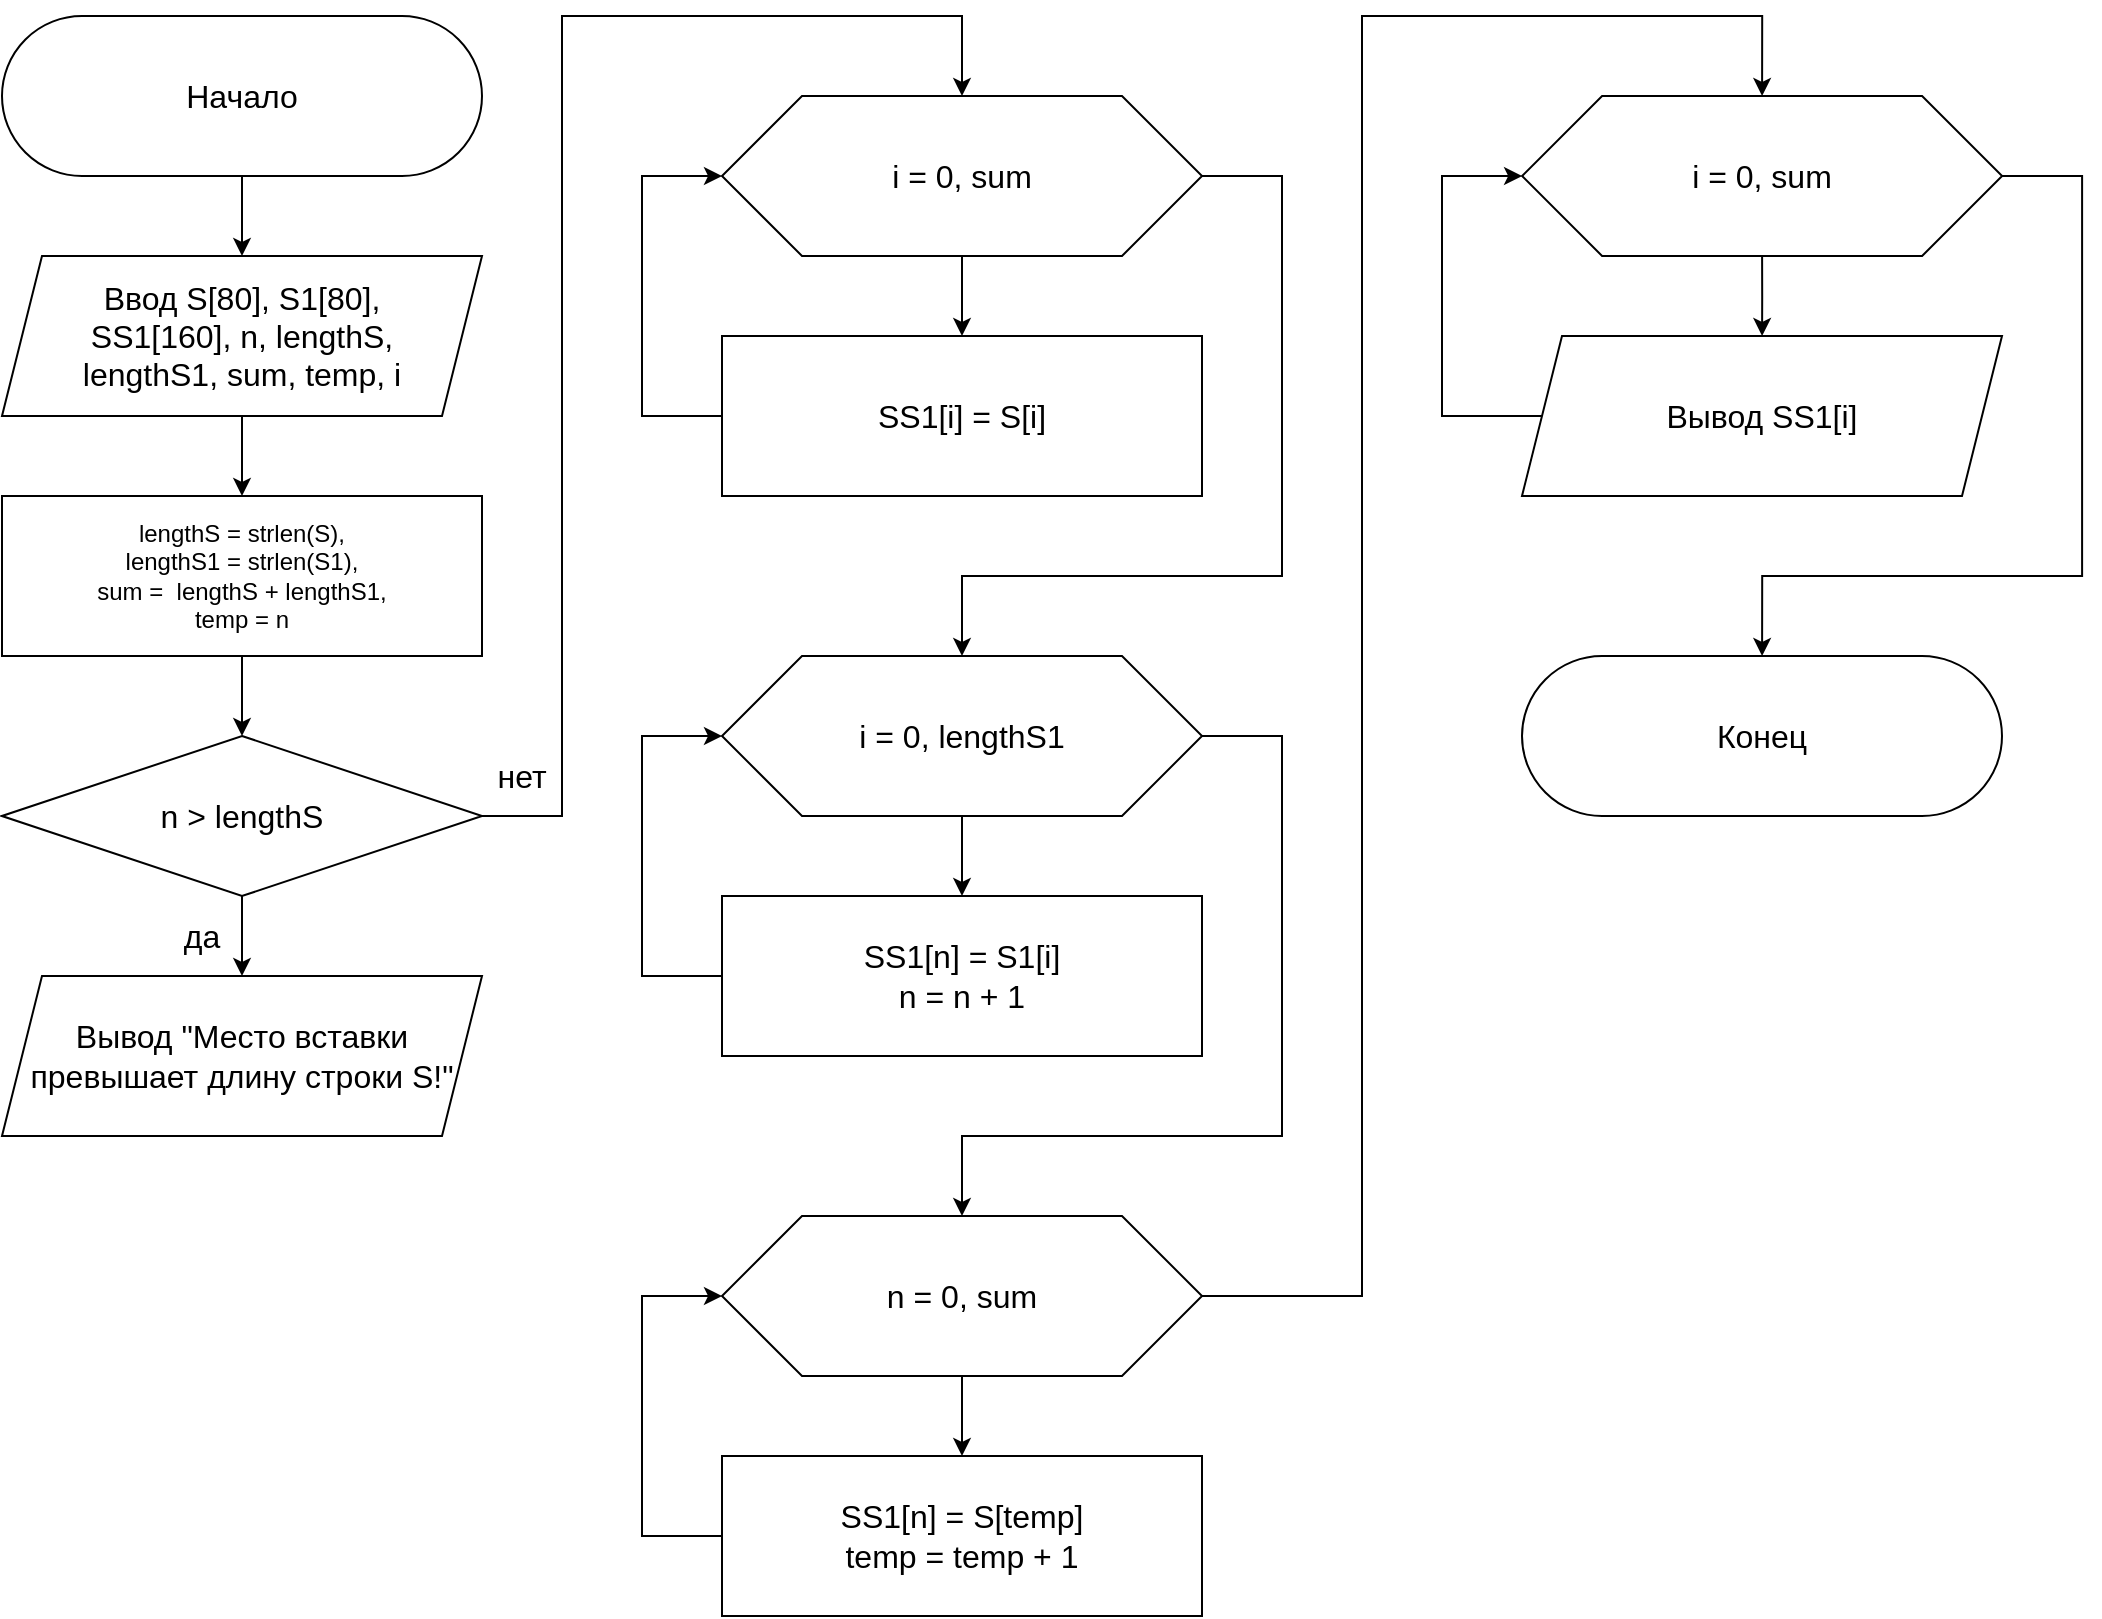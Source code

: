<mxfile version="20.3.0" type="device" pages="2"><diagram id="zlz79tOH9SfFP5cx7tLp" name="1"><mxGraphModel dx="1298" dy="811" grid="1" gridSize="10" guides="1" tooltips="1" connect="1" arrows="1" fold="1" page="1" pageScale="1" pageWidth="827" pageHeight="1169" math="0" shadow="0"><root><mxCell id="0"/><mxCell id="1" parent="0"/><mxCell id="9XusMqIaIudLiDnECypC-3" style="edgeStyle=orthogonalEdgeStyle;rounded=0;orthogonalLoop=1;jettySize=auto;html=1;exitX=0.5;exitY=1;exitDx=0;exitDy=0;entryX=0.5;entryY=0;entryDx=0;entryDy=0;fontSize=16;" edge="1" parent="1" source="9XusMqIaIudLiDnECypC-1" target="9XusMqIaIudLiDnECypC-2"><mxGeometry relative="1" as="geometry"/></mxCell><mxCell id="9XusMqIaIudLiDnECypC-1" value="Начало" style="rounded=1;whiteSpace=wrap;html=1;arcSize=50;fontSize=16;" vertex="1" parent="1"><mxGeometry x="40" y="40" width="240" height="80" as="geometry"/></mxCell><mxCell id="9XusMqIaIudLiDnECypC-9" style="edgeStyle=orthogonalEdgeStyle;rounded=0;orthogonalLoop=1;jettySize=auto;html=1;exitX=0.5;exitY=1;exitDx=0;exitDy=0;" edge="1" parent="1" source="9XusMqIaIudLiDnECypC-2" target="9XusMqIaIudLiDnECypC-8"><mxGeometry relative="1" as="geometry"/></mxCell><mxCell id="9XusMqIaIudLiDnECypC-2" value="Ввод S[80], S1[80],&lt;br&gt;SS1[160], n, lengthS,&lt;br&gt;lengthS1, sum, temp, i" style="shape=parallelogram;perimeter=parallelogramPerimeter;whiteSpace=wrap;html=1;fixedSize=1;fontSize=16;" vertex="1" parent="1"><mxGeometry x="40" y="160" width="240" height="80" as="geometry"/></mxCell><mxCell id="9XusMqIaIudLiDnECypC-12" style="edgeStyle=orthogonalEdgeStyle;rounded=0;orthogonalLoop=1;jettySize=auto;html=1;exitX=0.5;exitY=1;exitDx=0;exitDy=0;entryX=0.5;entryY=0;entryDx=0;entryDy=0;" edge="1" parent="1" source="9XusMqIaIudLiDnECypC-8" target="9XusMqIaIudLiDnECypC-11"><mxGeometry relative="1" as="geometry"/></mxCell><mxCell id="9XusMqIaIudLiDnECypC-8" value="lengthS = strlen(S),&lt;br&gt;lengthS1 = strlen(S1),&lt;br&gt;sum =&amp;nbsp; lengthS + lengthS1,&lt;br&gt;temp = n" style="rounded=0;whiteSpace=wrap;html=1;" vertex="1" parent="1"><mxGeometry x="40" y="280" width="240" height="80" as="geometry"/></mxCell><mxCell id="9XusMqIaIudLiDnECypC-15" style="edgeStyle=orthogonalEdgeStyle;rounded=0;orthogonalLoop=1;jettySize=auto;html=1;exitX=0.5;exitY=1;exitDx=0;exitDy=0;entryX=0.5;entryY=0;entryDx=0;entryDy=0;fontSize=16;" edge="1" parent="1" source="9XusMqIaIudLiDnECypC-11" target="9XusMqIaIudLiDnECypC-14"><mxGeometry relative="1" as="geometry"/></mxCell><mxCell id="9XusMqIaIudLiDnECypC-18" value="" style="edgeStyle=orthogonalEdgeStyle;rounded=0;orthogonalLoop=1;jettySize=auto;html=1;entryX=0.5;entryY=0;entryDx=0;entryDy=0;exitX=1;exitY=0.5;exitDx=0;exitDy=0;" edge="1" parent="1" source="9XusMqIaIudLiDnECypC-11" target="9XusMqIaIudLiDnECypC-16"><mxGeometry relative="1" as="geometry"><mxPoint x="420" y="440" as="targetPoint"/><Array as="points"><mxPoint x="320" y="440"/><mxPoint x="320" y="40"/><mxPoint x="520" y="40"/></Array></mxGeometry></mxCell><mxCell id="9XusMqIaIudLiDnECypC-11" value="n &amp;gt; lengthS" style="rhombus;whiteSpace=wrap;html=1;fontSize=16;" vertex="1" parent="1"><mxGeometry x="40" y="400" width="240" height="80" as="geometry"/></mxCell><mxCell id="9XusMqIaIudLiDnECypC-14" value="Вывод&amp;nbsp;&quot;Место вставки&lt;br style=&quot;font-size: 16px;&quot;&gt;превышает длину строки S!&quot;" style="shape=parallelogram;perimeter=parallelogramPerimeter;whiteSpace=wrap;html=1;fixedSize=1;fontSize=16;" vertex="1" parent="1"><mxGeometry x="40" y="520" width="240" height="80" as="geometry"/></mxCell><mxCell id="9XusMqIaIudLiDnECypC-20" style="edgeStyle=orthogonalEdgeStyle;rounded=0;orthogonalLoop=1;jettySize=auto;html=1;exitX=0.5;exitY=1;exitDx=0;exitDy=0;entryX=0.5;entryY=0;entryDx=0;entryDy=0;fontSize=16;" edge="1" parent="1" source="9XusMqIaIudLiDnECypC-16" target="9XusMqIaIudLiDnECypC-19"><mxGeometry relative="1" as="geometry"/></mxCell><mxCell id="9XusMqIaIudLiDnECypC-22" style="edgeStyle=orthogonalEdgeStyle;rounded=0;orthogonalLoop=1;jettySize=auto;html=1;exitX=1;exitY=0.5;exitDx=0;exitDy=0;fontSize=16;" edge="1" parent="1" source="9XusMqIaIudLiDnECypC-16"><mxGeometry relative="1" as="geometry"><mxPoint x="520" y="360" as="targetPoint"/><Array as="points"><mxPoint x="680" y="120"/><mxPoint x="680" y="320"/><mxPoint x="520" y="320"/></Array></mxGeometry></mxCell><mxCell id="9XusMqIaIudLiDnECypC-16" value="i = 0, sum" style="shape=hexagon;perimeter=hexagonPerimeter2;whiteSpace=wrap;html=1;fixedSize=1;size=40;fontSize=16;" vertex="1" parent="1"><mxGeometry x="400" y="80" width="240" height="80" as="geometry"/></mxCell><mxCell id="9XusMqIaIudLiDnECypC-21" style="edgeStyle=orthogonalEdgeStyle;rounded=0;orthogonalLoop=1;jettySize=auto;html=1;exitX=0;exitY=0.5;exitDx=0;exitDy=0;entryX=0;entryY=0.5;entryDx=0;entryDy=0;" edge="1" parent="1" source="9XusMqIaIudLiDnECypC-19" target="9XusMqIaIudLiDnECypC-16"><mxGeometry relative="1" as="geometry"><Array as="points"><mxPoint x="360" y="240"/><mxPoint x="360" y="120"/></Array></mxGeometry></mxCell><mxCell id="9XusMqIaIudLiDnECypC-19" value="SS1[i] = S[i]" style="rounded=0;whiteSpace=wrap;html=1;fontSize=16;" vertex="1" parent="1"><mxGeometry x="400" y="200" width="240" height="80" as="geometry"/></mxCell><mxCell id="9XusMqIaIudLiDnECypC-23" style="edgeStyle=orthogonalEdgeStyle;rounded=0;orthogonalLoop=1;jettySize=auto;html=1;exitX=0.5;exitY=1;exitDx=0;exitDy=0;entryX=0.5;entryY=0;entryDx=0;entryDy=0;fontSize=16;" edge="1" parent="1" source="9XusMqIaIudLiDnECypC-24" target="9XusMqIaIudLiDnECypC-26"><mxGeometry relative="1" as="geometry"/></mxCell><mxCell id="9XusMqIaIudLiDnECypC-24" value="i = 0, lengthS1" style="shape=hexagon;perimeter=hexagonPerimeter2;whiteSpace=wrap;html=1;fixedSize=1;size=40;fontSize=16;" vertex="1" parent="1"><mxGeometry x="400" y="360" width="240" height="80" as="geometry"/></mxCell><mxCell id="9XusMqIaIudLiDnECypC-25" style="edgeStyle=orthogonalEdgeStyle;rounded=0;orthogonalLoop=1;jettySize=auto;html=1;exitX=0;exitY=0.5;exitDx=0;exitDy=0;entryX=0;entryY=0.5;entryDx=0;entryDy=0;" edge="1" parent="1" source="9XusMqIaIudLiDnECypC-26" target="9XusMqIaIudLiDnECypC-24"><mxGeometry relative="1" as="geometry"><Array as="points"><mxPoint x="360" y="520"/><mxPoint x="360" y="400"/></Array></mxGeometry></mxCell><mxCell id="9XusMqIaIudLiDnECypC-27" style="edgeStyle=orthogonalEdgeStyle;rounded=0;orthogonalLoop=1;jettySize=auto;html=1;exitX=1;exitY=0.5;exitDx=0;exitDy=0;fontSize=16;" edge="1" parent="1" source="9XusMqIaIudLiDnECypC-24"><mxGeometry relative="1" as="geometry"><mxPoint x="520" y="640" as="targetPoint"/><Array as="points"><mxPoint x="680" y="400"/><mxPoint x="680" y="600"/><mxPoint x="520" y="600"/></Array></mxGeometry></mxCell><mxCell id="9XusMqIaIudLiDnECypC-26" value="SS1[n] = S1[i]&lt;br style=&quot;font-size: 16px;&quot;&gt;n = n + 1" style="rounded=0;whiteSpace=wrap;html=1;fontSize=16;" vertex="1" parent="1"><mxGeometry x="400" y="480" width="240" height="80" as="geometry"/></mxCell><mxCell id="9XusMqIaIudLiDnECypC-28" style="edgeStyle=orthogonalEdgeStyle;rounded=0;orthogonalLoop=1;jettySize=auto;html=1;exitX=0.5;exitY=1;exitDx=0;exitDy=0;entryX=0.5;entryY=0;entryDx=0;entryDy=0;fontSize=16;" edge="1" parent="1" source="9XusMqIaIudLiDnECypC-29" target="9XusMqIaIudLiDnECypC-32"><mxGeometry relative="1" as="geometry"/></mxCell><mxCell id="9XusMqIaIudLiDnECypC-38" style="edgeStyle=orthogonalEdgeStyle;rounded=0;orthogonalLoop=1;jettySize=auto;html=1;exitX=1;exitY=0.5;exitDx=0;exitDy=0;entryX=0.5;entryY=0;entryDx=0;entryDy=0;" edge="1" parent="1" source="9XusMqIaIudLiDnECypC-29" target="9XusMqIaIudLiDnECypC-34"><mxGeometry relative="1" as="geometry"><Array as="points"><mxPoint x="720" y="680"/><mxPoint x="720" y="40"/><mxPoint x="920" y="40"/></Array></mxGeometry></mxCell><mxCell id="9XusMqIaIudLiDnECypC-29" value="n = 0, sum" style="shape=hexagon;perimeter=hexagonPerimeter2;whiteSpace=wrap;html=1;fixedSize=1;size=40;fontSize=16;" vertex="1" parent="1"><mxGeometry x="400" y="640" width="240" height="80" as="geometry"/></mxCell><mxCell id="9XusMqIaIudLiDnECypC-30" style="edgeStyle=orthogonalEdgeStyle;rounded=0;orthogonalLoop=1;jettySize=auto;html=1;exitX=0;exitY=0.5;exitDx=0;exitDy=0;entryX=0;entryY=0.5;entryDx=0;entryDy=0;" edge="1" parent="1" source="9XusMqIaIudLiDnECypC-32" target="9XusMqIaIudLiDnECypC-29"><mxGeometry relative="1" as="geometry"><Array as="points"><mxPoint x="360" y="800"/><mxPoint x="360" y="680"/></Array></mxGeometry></mxCell><mxCell id="9XusMqIaIudLiDnECypC-32" value="SS1[n] = S[temp]&lt;br style=&quot;font-size: 16px;&quot;&gt;temp = temp + 1" style="rounded=0;whiteSpace=wrap;html=1;fontSize=16;" vertex="1" parent="1"><mxGeometry x="400" y="760" width="240" height="80" as="geometry"/></mxCell><mxCell id="9XusMqIaIudLiDnECypC-33" style="edgeStyle=orthogonalEdgeStyle;rounded=0;orthogonalLoop=1;jettySize=auto;html=1;exitX=0.5;exitY=1;exitDx=0;exitDy=0;entryX=0.5;entryY=0;entryDx=0;entryDy=0;fontSize=16;" edge="1" parent="1" source="9XusMqIaIudLiDnECypC-34"><mxGeometry relative="1" as="geometry"><mxPoint x="920.05" y="200" as="targetPoint"/></mxGeometry></mxCell><mxCell id="9XusMqIaIudLiDnECypC-34" value="i = 0, sum" style="shape=hexagon;perimeter=hexagonPerimeter2;whiteSpace=wrap;html=1;fixedSize=1;size=40;fontSize=16;" vertex="1" parent="1"><mxGeometry x="800.05" y="80" width="240" height="80" as="geometry"/></mxCell><mxCell id="9XusMqIaIudLiDnECypC-35" style="edgeStyle=orthogonalEdgeStyle;rounded=0;orthogonalLoop=1;jettySize=auto;html=1;exitX=0;exitY=0.5;exitDx=0;exitDy=0;entryX=0;entryY=0.5;entryDx=0;entryDy=0;fontSize=16;" edge="1" parent="1" source="9XusMqIaIudLiDnECypC-39" target="9XusMqIaIudLiDnECypC-34"><mxGeometry relative="1" as="geometry"><Array as="points"><mxPoint x="760" y="240"/><mxPoint x="760" y="120"/></Array><mxPoint x="800.05" y="240" as="sourcePoint"/></mxGeometry></mxCell><mxCell id="9XusMqIaIudLiDnECypC-36" style="edgeStyle=orthogonalEdgeStyle;rounded=0;orthogonalLoop=1;jettySize=auto;html=1;exitX=1;exitY=0.5;exitDx=0;exitDy=0;fontSize=16;" edge="1" parent="1" source="9XusMqIaIudLiDnECypC-34"><mxGeometry relative="1" as="geometry"><mxPoint x="920.05" y="360" as="targetPoint"/><Array as="points"><mxPoint x="1080.05" y="120"/><mxPoint x="1080.05" y="320"/><mxPoint x="920.05" y="320"/></Array></mxGeometry></mxCell><mxCell id="9XusMqIaIudLiDnECypC-39" value="Вывод SS1[i]" style="shape=parallelogram;perimeter=parallelogramPerimeter;whiteSpace=wrap;html=1;fixedSize=1;fontSize=16;" vertex="1" parent="1"><mxGeometry x="800" y="200" width="240" height="80" as="geometry"/></mxCell><mxCell id="9XusMqIaIudLiDnECypC-41" value="Конец" style="rounded=1;whiteSpace=wrap;html=1;arcSize=50;fontSize=16;" vertex="1" parent="1"><mxGeometry x="800" y="360" width="240" height="80" as="geometry"/></mxCell><mxCell id="NxGRDvgkk648t1CFw0KU-1" value="да" style="text;html=1;strokeColor=none;fillColor=none;align=center;verticalAlign=middle;whiteSpace=wrap;rounded=0;fontSize=16;" vertex="1" parent="1"><mxGeometry x="120" y="480" width="40" height="40" as="geometry"/></mxCell><mxCell id="NxGRDvgkk648t1CFw0KU-2" value="нет" style="text;html=1;strokeColor=none;fillColor=none;align=center;verticalAlign=middle;whiteSpace=wrap;rounded=0;fontSize=16;" vertex="1" parent="1"><mxGeometry x="280" y="400" width="40" height="40" as="geometry"/></mxCell></root></mxGraphModel></diagram><diagram id="5Ob3UOhbi7BYaA89mNkO" name="2"><mxGraphModel dx="2476" dy="1298" grid="1" gridSize="10" guides="1" tooltips="1" connect="1" arrows="1" fold="1" page="0" pageScale="1" pageWidth="827" pageHeight="1169" math="0" shadow="0"><root><mxCell id="0"/><mxCell id="1" parent="0"/><mxCell id="JE3bKlMhjM_3fC-PBn5C-3" style="edgeStyle=orthogonalEdgeStyle;rounded=0;orthogonalLoop=1;jettySize=auto;html=1;exitX=0.5;exitY=1;exitDx=0;exitDy=0;entryX=0.5;entryY=0;entryDx=0;entryDy=0;fontSize=16;" edge="1" parent="1" source="JE3bKlMhjM_3fC-PBn5C-1" target="JE3bKlMhjM_3fC-PBn5C-2"><mxGeometry relative="1" as="geometry"/></mxCell><mxCell id="JE3bKlMhjM_3fC-PBn5C-1" value="Начало" style="rounded=1;whiteSpace=wrap;html=1;arcSize=50;fontSize=16;" vertex="1" parent="1"><mxGeometry x="40" y="40" width="240" height="80" as="geometry"/></mxCell><mxCell id="JE3bKlMhjM_3fC-PBn5C-5" style="edgeStyle=orthogonalEdgeStyle;rounded=0;orthogonalLoop=1;jettySize=auto;html=1;exitX=0.5;exitY=1;exitDx=0;exitDy=0;entryX=0.5;entryY=0;entryDx=0;entryDy=0;fontSize=16;" edge="1" parent="1" source="JE3bKlMhjM_3fC-PBn5C-2" target="JE3bKlMhjM_3fC-PBn5C-4"><mxGeometry relative="1" as="geometry"/></mxCell><mxCell id="JE3bKlMhjM_3fC-PBn5C-2" value="Ввод str[255], counter,&lt;br&gt;max_c, len, sample, i" style="shape=parallelogram;perimeter=parallelogramPerimeter;whiteSpace=wrap;html=1;fixedSize=1;fontSize=16;" vertex="1" parent="1"><mxGeometry x="40" y="160" width="240" height="80" as="geometry"/></mxCell><mxCell id="JE3bKlMhjM_3fC-PBn5C-12" style="edgeStyle=orthogonalEdgeStyle;rounded=0;orthogonalLoop=1;jettySize=auto;html=1;exitX=0.5;exitY=1;exitDx=0;exitDy=0;entryX=0.5;entryY=0;entryDx=0;entryDy=0;fontSize=16;" edge="1" parent="1" source="JE3bKlMhjM_3fC-PBn5C-4" target="JE3bKlMhjM_3fC-PBn5C-6"><mxGeometry relative="1" as="geometry"/></mxCell><mxCell id="JE3bKlMhjM_3fC-PBn5C-4" value="counter = 1, len = strlen(str)" style="rounded=0;whiteSpace=wrap;html=1;fontSize=16;" vertex="1" parent="1"><mxGeometry x="40" y="280" width="240" height="80" as="geometry"/></mxCell><mxCell id="JE3bKlMhjM_3fC-PBn5C-7" style="edgeStyle=orthogonalEdgeStyle;rounded=0;orthogonalLoop=1;jettySize=auto;html=1;exitX=0.5;exitY=1;exitDx=0;exitDy=0;fontSize=16;" edge="1" parent="1" source="JE3bKlMhjM_3fC-PBn5C-6"><mxGeometry relative="1" as="geometry"><mxPoint x="160" y="520" as="targetPoint"/></mxGeometry></mxCell><mxCell id="JE3bKlMhjM_3fC-PBn5C-23" style="edgeStyle=orthogonalEdgeStyle;rounded=0;orthogonalLoop=1;jettySize=auto;html=1;exitX=1;exitY=0.5;exitDx=0;exitDy=0;fontSize=16;" edge="1" parent="1" source="JE3bKlMhjM_3fC-PBn5C-6"><mxGeometry relative="1" as="geometry"><mxPoint x="160" y="1040.8" as="targetPoint"/><Array as="points"><mxPoint x="320" y="440"/><mxPoint x="320" y="1000"/><mxPoint x="160" y="1000"/></Array></mxGeometry></mxCell><mxCell id="JE3bKlMhjM_3fC-PBn5C-6" value="i = 0, len" style="shape=hexagon;perimeter=hexagonPerimeter2;whiteSpace=wrap;html=1;fixedSize=1;size=40;fontSize=16;" vertex="1" parent="1"><mxGeometry x="40" y="400" width="240" height="80" as="geometry"/></mxCell><mxCell id="JE3bKlMhjM_3fC-PBn5C-11" style="edgeStyle=orthogonalEdgeStyle;rounded=0;orthogonalLoop=1;jettySize=auto;html=1;exitX=0.5;exitY=1;exitDx=0;exitDy=0;entryX=0.5;entryY=0;entryDx=0;entryDy=0;fontSize=16;" edge="1" parent="1" source="JE3bKlMhjM_3fC-PBn5C-8" target="JE3bKlMhjM_3fC-PBn5C-9"><mxGeometry relative="1" as="geometry"/></mxCell><mxCell id="JE3bKlMhjM_3fC-PBn5C-8" value="counter = counter + 1,&lt;br style=&quot;font-size: 16px;&quot;&gt;i = i +1" style="rounded=0;whiteSpace=wrap;html=1;fontSize=16;" vertex="1" parent="1"><mxGeometry x="40" y="520" width="240" height="80" as="geometry"/></mxCell><mxCell id="JE3bKlMhjM_3fC-PBn5C-10" style="edgeStyle=orthogonalEdgeStyle;rounded=0;orthogonalLoop=1;jettySize=auto;html=1;exitX=0;exitY=0.5;exitDx=0;exitDy=0;fontSize=16;" edge="1" parent="1" source="JE3bKlMhjM_3fC-PBn5C-9"><mxGeometry relative="1" as="geometry"><mxPoint x="160" y="500" as="targetPoint"/><Array as="points"><mxPoint y="680"/><mxPoint y="500"/></Array></mxGeometry></mxCell><mxCell id="JE3bKlMhjM_3fC-PBn5C-14" style="edgeStyle=orthogonalEdgeStyle;rounded=0;orthogonalLoop=1;jettySize=auto;html=1;exitX=0.5;exitY=1;exitDx=0;exitDy=0;fontSize=16;" edge="1" parent="1" source="JE3bKlMhjM_3fC-PBn5C-9"><mxGeometry relative="1" as="geometry"><mxPoint x="160" y="760" as="targetPoint"/></mxGeometry></mxCell><mxCell id="JE3bKlMhjM_3fC-PBn5C-9" value="str[i] = str[i + 1]" style="rhombus;whiteSpace=wrap;html=1;fontSize=16;" vertex="1" parent="1"><mxGeometry x="40" y="640" width="240" height="80" as="geometry"/></mxCell><mxCell id="JE3bKlMhjM_3fC-PBn5C-15" value="да" style="text;html=1;strokeColor=none;fillColor=none;align=center;verticalAlign=middle;whiteSpace=wrap;rounded=0;fontSize=16;" vertex="1" parent="1"><mxGeometry y="640" width="40" height="40" as="geometry"/></mxCell><mxCell id="JE3bKlMhjM_3fC-PBn5C-16" value="нет" style="text;html=1;strokeColor=none;fillColor=none;align=center;verticalAlign=middle;whiteSpace=wrap;rounded=0;fontSize=16;" vertex="1" parent="1"><mxGeometry x="160" y="720" width="40" height="40" as="geometry"/></mxCell><mxCell id="JE3bKlMhjM_3fC-PBn5C-18" style="edgeStyle=orthogonalEdgeStyle;rounded=0;orthogonalLoop=1;jettySize=auto;html=1;exitX=0.5;exitY=1;exitDx=0;exitDy=0;fontSize=16;" edge="1" parent="1" source="JE3bKlMhjM_3fC-PBn5C-17"><mxGeometry relative="1" as="geometry"><mxPoint x="160" y="880" as="targetPoint"/></mxGeometry></mxCell><mxCell id="JE3bKlMhjM_3fC-PBn5C-17" value="max_c &amp;lt; counter" style="rhombus;whiteSpace=wrap;html=1;fontSize=16;" vertex="1" parent="1"><mxGeometry x="40" y="760" width="240" height="80" as="geometry"/></mxCell><mxCell id="JE3bKlMhjM_3fC-PBn5C-22" style="edgeStyle=orthogonalEdgeStyle;rounded=0;orthogonalLoop=1;jettySize=auto;html=1;exitX=0;exitY=0.5;exitDx=0;exitDy=0;entryX=0;entryY=0.5;entryDx=0;entryDy=0;" edge="1" parent="1" source="JE3bKlMhjM_3fC-PBn5C-19" target="JE3bKlMhjM_3fC-PBn5C-6"><mxGeometry relative="1" as="geometry"><Array as="points"><mxPoint x="-40" y="920"/><mxPoint x="-40" y="440"/></Array></mxGeometry></mxCell><mxCell id="JE3bKlMhjM_3fC-PBn5C-19" value="max_c = counter&lt;br style=&quot;font-size: 16px;&quot;&gt;counter = 1&lt;br style=&quot;font-size: 16px;&quot;&gt;sample = str[i]" style="rounded=0;whiteSpace=wrap;html=1;fontSize=16;" vertex="1" parent="1"><mxGeometry x="40" y="880" width="240" height="80" as="geometry"/></mxCell><mxCell id="JE3bKlMhjM_3fC-PBn5C-25" style="edgeStyle=orthogonalEdgeStyle;rounded=0;orthogonalLoop=1;jettySize=auto;html=1;exitX=0.5;exitY=1;exitDx=0;exitDy=0;fontSize=16;" edge="1" parent="1" source="JE3bKlMhjM_3fC-PBn5C-24"><mxGeometry relative="1" as="geometry"><mxPoint x="160" y="1160" as="targetPoint"/></mxGeometry></mxCell><mxCell id="JE3bKlMhjM_3fC-PBn5C-24" value="Вывод &quot;Самая длинная&lt;br&gt;группа из &quot;, sample, &quot; - &quot;,&lt;br&gt;max_c, &quot; символов&quot;" style="shape=parallelogram;perimeter=parallelogramPerimeter;whiteSpace=wrap;html=1;fixedSize=1;fontSize=16;" vertex="1" parent="1"><mxGeometry x="40" y="1040" width="240" height="80" as="geometry"/></mxCell><mxCell id="JE3bKlMhjM_3fC-PBn5C-26" value="Конец" style="rounded=1;whiteSpace=wrap;html=1;arcSize=50;fontSize=16;" vertex="1" parent="1"><mxGeometry x="40" y="1160" width="240" height="80" as="geometry"/></mxCell></root></mxGraphModel></diagram></mxfile>